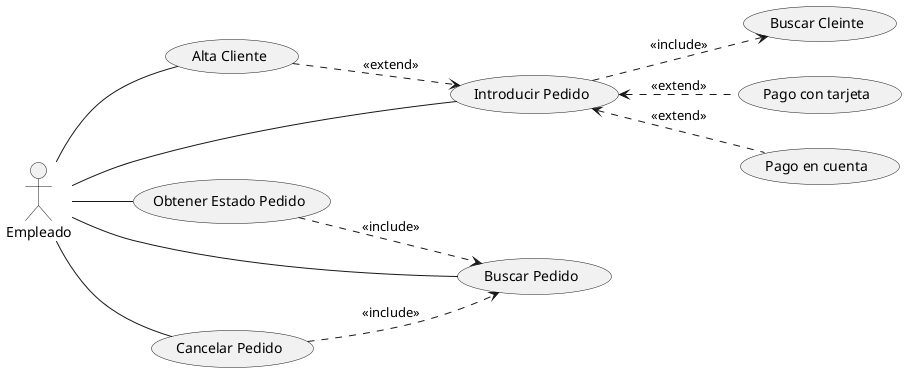 @startuml
left to right direction
:Empleado: as A1

usecase "Alta Cliente" as UC1
usecase "Introducir Pedido" as UC2
usecase "Obtener Estado Pedido" as UC3
usecase "Buscar Pedido" as UC4
usecase "Cancelar Pedido" as UC5
usecase "Buscar Cleinte" as UC6
usecase "Pago con tarjeta" as UC7
usecase "Pago en cuenta" as UC8


A1 -- UC1
A1 -- UC2
A1 -- UC3
A1 -- UC4
A1 -- UC5

UC1 ..> UC2 : <<extend>>
UC2 ..> UC6 : <<include>>
UC3 ..> UC4 : <<include>>
UC5 ..> UC4 : <<include>>
UC2 <.. UC7 : <<extend>>
UC2 <.. UC8 : <<extend>>



@enduml